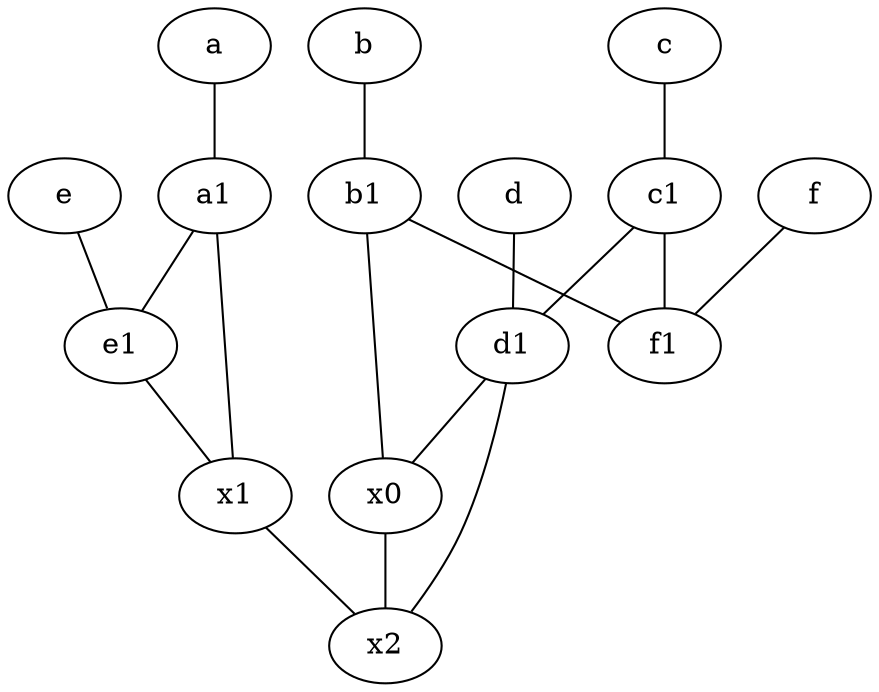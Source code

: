 graph {
	node [labelfontsize=50]
	x1 [labelfontsize=50]
	e [labelfontsize=50 pos="7,9!"]
	x0 [labelfontsize=50]
	a1 [labelfontsize=50 pos="8,3!"]
	d [labelfontsize=50 pos="2,5!"]
	a [labelfontsize=50 pos="8,2!"]
	e1 [labelfontsize=50 pos="7,7!"]
	f [labelfontsize=50 pos="3,9!"]
	b1 [labelfontsize=50 pos="9,4!"]
	x2 [labelfontsize=50]
	c [labelfontsize=50 pos="4.5,2!"]
	b [labelfontsize=50 pos="10,4!"]
	d1 [labelfontsize=50 pos="3,5!"]
	f1 [labelfontsize=50 pos="3,8!"]
	c1 [labelfontsize=50 pos="4.5,3!"]
	d -- d1
	d1 -- x2
	a1 -- e1
	a1 -- x1
	a -- a1
	f -- f1
	x1 -- x2
	b1 -- f1
	c -- c1
	b -- b1
	d1 -- x0
	b1 -- x0
	e1 -- x1
	c1 -- d1
	e -- e1
	c1 -- f1
	x0 -- x2
}
